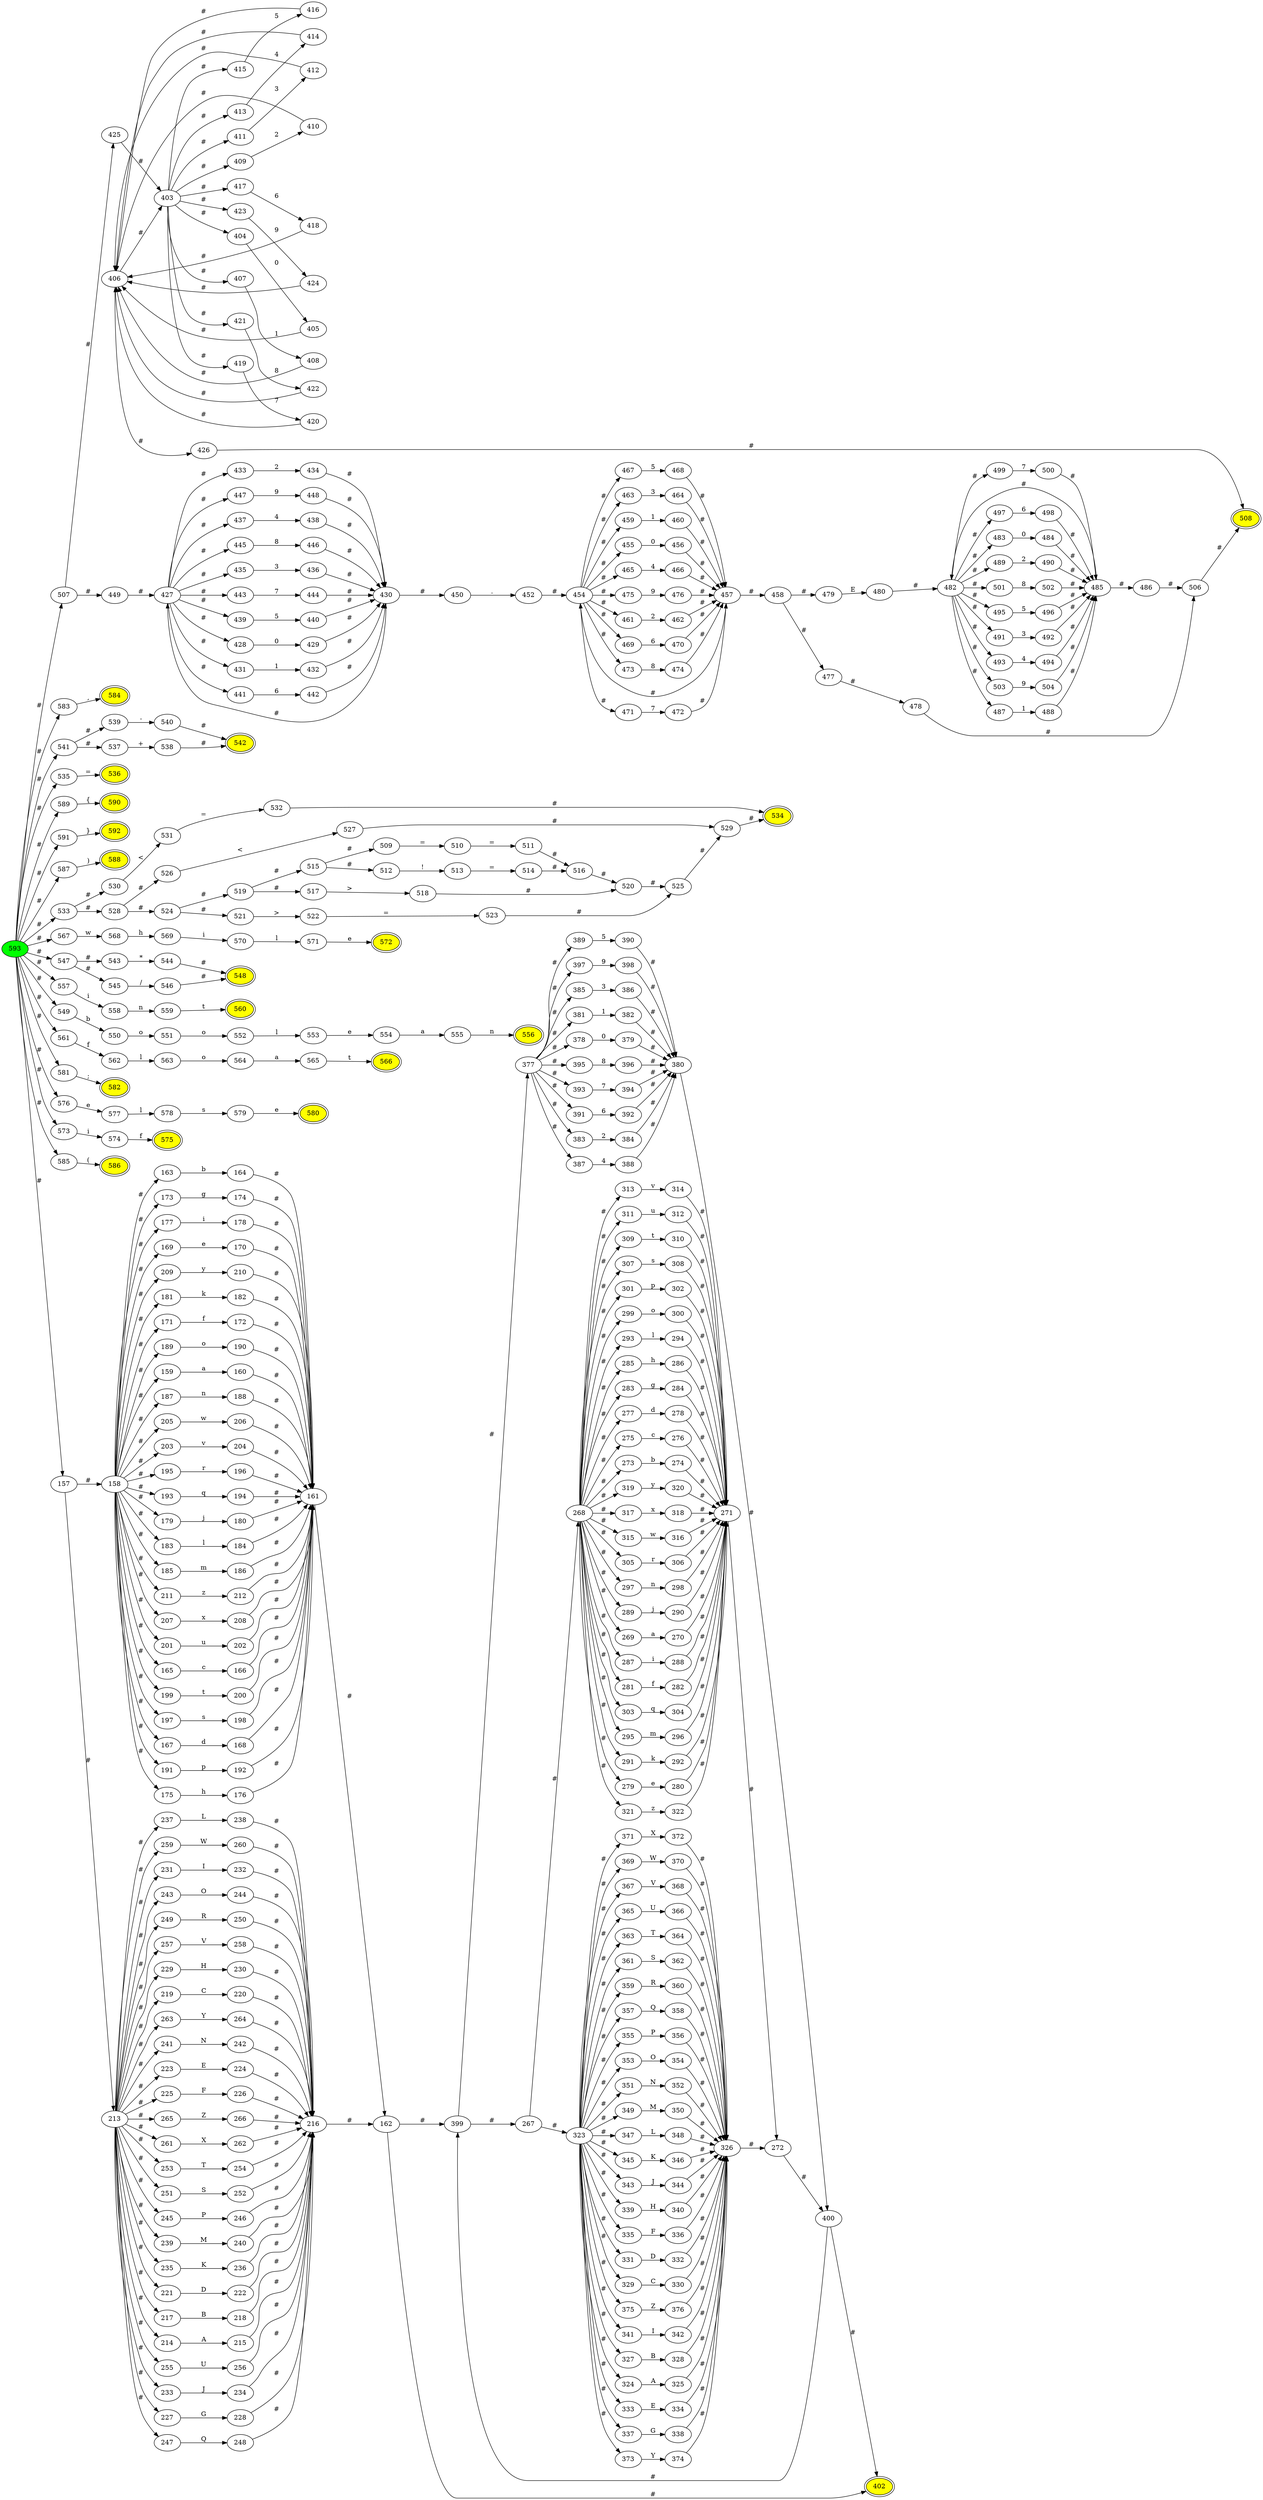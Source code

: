 digraph {
	rankdir=LR;
	486 -> 506 [label="#"];
	500 -> 485 [label="#"];
	498 -> 485 [label="#"];
	484 -> 485 [label="#"];
	499 -> 500 [label="7"];
	489 -> 490 [label="2"];
	483 -> 484 [label="0"];
	479 -> 480 [label="E"];
	272 -> 400 [label="#"];
	326 -> 272 [label="#"];
	474 -> 457 [label="#"];
	472 -> 457 [label="#"];
	468 -> 457 [label="#"];
	464 -> 457 [label="#"];
	460 -> 457 [label="#"];
	456 -> 457 [label="#"];
	374 -> 326 [label="#"];
	372 -> 326 [label="#"];
	457 -> 454 [label="#"];
	457 -> 458 [label="#"];
	370 -> 326 [label="#"];
	368 -> 326 [label="#"];
	366 -> 326 [label="#"];
	364 -> 326 [label="#"];
	362 -> 326 [label="#"];
	360 -> 326 [label="#"];
	358 -> 326 [label="#"];
	356 -> 326 [label="#"];
	354 -> 326 [label="#"];
	466 -> 457 [label="#"];
	352 -> 326 [label="#"];
	482 -> 483 [label="#"];
	482 -> 487 [label="#"];
	482 -> 489 [label="#"];
	482 -> 491 [label="#"];
	482 -> 493 [label="#"];
	482 -> 495 [label="#"];
	482 -> 497 [label="#"];
	482 -> 499 [label="#"];
	482 -> 501 [label="#"];
	482 -> 503 [label="#"];
	350 -> 326 [label="#"];
	348 -> 326 [label="#"];
	478 -> 506 [label="#"];
	346 -> 326 [label="#"];
	344 -> 326 [label="#"];
	502 -> 485 [label="#"];
	340 -> 326 [label="#"];
	336 -> 326 [label="#"];
	496 -> 485 [label="#"];
	332 -> 326 [label="#"];
	495 -> 496 [label="5"];
	330 -> 326 [label="#"];
	322 -> 271 [label="#"];
	506 -> 508 [label="#"];
	314 -> 271 [label="#"];
	312 -> 271 [label="#"];
	310 -> 271 [label="#"];
	492 -> 485 [label="#"];
	308 -> 271 [label="#"];
	302 -> 271 [label="#"];
	300 -> 271 [label="#"];
	400 -> 399 [label="#"];
	400 -> 402 [label="#"];
	294 -> 271 [label="#"];
	286 -> 271 [label="#"];
	284 -> 271 [label="#"];
	278 -> 271 [label="#"];
	276 -> 271 [label="#"];
	274 -> 271 [label="#"];
	376 -> 326 [label="#"];
	475 -> 476 [label="9"];
	471 -> 472 [label="7"];
	467 -> 468 [label="5"];
	465 -> 466 [label="4"];
	461 -> 462 [label="2"];
	459 -> 460 [label="1"];
	455 -> 456 [label="0"];
	398 -> 380 [label="#"];
	271 -> 272 [label="#"];
	386 -> 380 [label="#"];
	382 -> 380 [label="#"];
	379 -> 380 [label="#"];
	458 -> 477 [label="#"];
	458 -> 479 [label="#"];
	375 -> 376 [label="Z"];
	470 -> 457 [label="#"];
	373 -> 374 [label="Y"];
	371 -> 372 [label="X"];
	462 -> 457 [label="#"];
	369 -> 370 [label="W"];
	367 -> 368 [label="V"];
	365 -> 366 [label="U"];
	480 -> 482 [label="#"];
	363 -> 364 [label="T"];
	361 -> 362 [label="S"];
	359 -> 360 [label="R"];
	357 -> 358 [label="Q"];
	355 -> 356 [label="P"];
	353 -> 354 [label="O"];
	351 -> 352 [label="N"];
	349 -> 350 [label="M"];
	476 -> 457 [label="#"];
	347 -> 348 [label="L"];
	345 -> 346 [label="K"];
	341 -> 342 [label="I"];
	490 -> 485 [label="#"];
	339 -> 340 [label="H"];
	331 -> 332 [label="D"];
	327 -> 328 [label="B"];
	324 -> 325 [label="A"];
	463 -> 464 [label="3"];
	321 -> 322 [label="z"];
	319 -> 320 [label="y"];
	317 -> 318 [label="x"];
	477 -> 478 [label="#"];
	315 -> 316 [label="w"];
	493 -> 494 [label="4"];
	311 -> 312 [label="u"];
	473 -> 474 [label="8"];
	309 -> 310 [label="t"];
	469 -> 470 [label="6"];
	307 -> 308 [label="s"];
	305 -> 306 [label="r"];
	380 -> 400 [label="#"];
	297 -> 298 [label="n"];
	293 -> 294 [label="l"];
	289 -> 290 [label="j"];
	283 -> 284 [label="g"];
	277 -> 278 [label="d"];
	275 -> 276 [label="c"];
	396 -> 380 [label="#"];
	273 -> 274 [label="b"];
	269 -> 270 [label="a"];
	516 -> 520 [label="#"];
	454 -> 455 [label="#"];
	454 -> 459 [label="#"];
	454 -> 461 [label="#"];
	454 -> 463 [label="#"];
	454 -> 465 [label="#"];
	454 -> 467 [label="#"];
	454 -> 469 [label="#"];
	454 -> 471 [label="#"];
	454 -> 473 [label="#"];
	454 -> 475 [label="#"];
	287 -> 288 [label="i"];
	395 -> 396 [label="8"];
	393 -> 394 [label="7"];
	391 -> 392 [label="6"];
	196 -> 161 [label="#"];
	194 -> 161 [label="#"];
	524 -> 519 [label="#"];
	524 -> 521 [label="#"];
	405 -> 406 [label="#"];
	442 -> 430 [label="#"];
	180 -> 161 [label="#"];
	574 -> 575 [label="f"];
	543 -> 544 [label="*"];
	578 -> 579 [label="s"];
	433 -> 434 [label="2"];
	559 -> 560 [label="t"];
	546 -> 548 [label="#"];
	544 -> 548 [label="#"];
	299 -> 300 [label="o"];
	447 -> 448 [label="9"];
	540 -> 542 [label="#"];
	183 -> 184 [label="l"];
	538 -> 542 [label="#"];
	526 -> 527 [label="<"];
	438 -> 430 [label="#"];
	329 -> 330 [label="C"];
	265 -> 266 [label="Z"];
	261 -> 262 [label="X"];
	186 -> 161 [label="#"];
	550 -> 551 [label="o"];
	253 -> 254 [label="T"];
	583 -> 584 [label=","];
	251 -> 252 [label="S"];
	282 -> 271 [label="#"];
	211 -> 212 [label="z"];
	494 -> 485 [label="#"];
	245 -> 246 [label="P"];
	343 -> 344 [label="J"];
	239 -> 240 [label="M"];
	235 -> 236 [label="K"];
	424 -> 406 [label="#"];
	303 -> 304 [label="q"];
	221 -> 222 [label="D"];
	296 -> 271 [label="#"];
	217 -> 218 [label="B"];
	252 -> 216 [label="#"];
	384 -> 380 [label="#"];
	301 -> 302 [label="p"];
	214 -> 215 [label="A"];
	262 -> 216 [label="#"];
	427 -> 428 [label="#"];
	427 -> 431 [label="#"];
	427 -> 433 [label="#"];
	427 -> 435 [label="#"];
	427 -> 437 [label="#"];
	427 -> 439 [label="#"];
	427 -> 441 [label="#"];
	427 -> 443 [label="#"];
	427 -> 445 [label="#"];
	427 -> 447 [label="#"];
	207 -> 208 [label="x"];
	579 -> 580 [label="e"];
	255 -> 256 [label="U"];
	541 -> 537 [label="#"];
	541 -> 539 [label="#"];
	514 -> 516 [label="#"];
	233 -> 234 [label="J"];
	228 -> 216 [label="#"];
	201 -> 202 [label="u"];
	166 -> 161 [label="#"];
	449 -> 427 [label="#"];
	392 -> 380 [label="#"];
	291 -> 292 [label="k"];
	199 -> 200 [label="t"];
	334 -> 326 [label="#"];
	247 -> 248 [label="Q"];
	165 -> 166 [label="c"];
	197 -> 198 [label="s"];
	267 -> 268 [label="#"];
	267 -> 323 [label="#"];
	530 -> 531 [label="<"];
	168 -> 161 [label="#"];
	423 -> 424 [label="9"];
	551 -> 552 [label="o"];
	270 -> 271 [label="#"];
	408 -> 406 [label="#"];
	237 -> 238 [label="L"];
	158 -> 159 [label="#"];
	158 -> 163 [label="#"];
	158 -> 165 [label="#"];
	158 -> 167 [label="#"];
	158 -> 169 [label="#"];
	158 -> 171 [label="#"];
	158 -> 173 [label="#"];
	158 -> 175 [label="#"];
	158 -> 177 [label="#"];
	158 -> 179 [label="#"];
	158 -> 181 [label="#"];
	158 -> 183 [label="#"];
	158 -> 185 [label="#"];
	158 -> 187 [label="#"];
	158 -> 189 [label="#"];
	158 -> 191 [label="#"];
	158 -> 193 [label="#"];
	158 -> 195 [label="#"];
	158 -> 197 [label="#"];
	158 -> 199 [label="#"];
	158 -> 201 [label="#"];
	158 -> 203 [label="#"];
	158 -> 205 [label="#"];
	158 -> 207 [label="#"];
	158 -> 209 [label="#"];
	158 -> 211 [label="#"];
	535 -> 536 [label="="];
	425 -> 403 [label="#"];
	192 -> 161 [label="#"];
	568 -> 569 [label="h"];
	337 -> 338 [label="G"];
	259 -> 260 [label="W"];
	388 -> 380 [label="#"];
	213 -> 214 [label="#"];
	213 -> 217 [label="#"];
	213 -> 219 [label="#"];
	213 -> 221 [label="#"];
	213 -> 223 [label="#"];
	213 -> 225 [label="#"];
	213 -> 227 [label="#"];
	213 -> 229 [label="#"];
	213 -> 231 [label="#"];
	213 -> 233 [label="#"];
	213 -> 235 [label="#"];
	213 -> 237 [label="#"];
	213 -> 239 [label="#"];
	213 -> 241 [label="#"];
	213 -> 243 [label="#"];
	213 -> 245 [label="#"];
	213 -> 247 [label="#"];
	213 -> 249 [label="#"];
	213 -> 251 [label="#"];
	213 -> 253 [label="#"];
	213 -> 255 [label="#"];
	213 -> 257 [label="#"];
	213 -> 259 [label="#"];
	213 -> 261 [label="#"];
	213 -> 263 [label="#"];
	213 -> 265 [label="#"];
	175 -> 176 [label="h"];
	445 -> 446 [label="8"];
	589 -> 590 [label="{"];
	231 -> 232 [label="I"];
	163 -> 164 [label="b"];
	436 -> 430 [label="#"];
	174 -> 161 [label="#"];
	591 -> 592 [label="}"];
	281 -> 282 [label="f"];
	227 -> 228 [label="G"];
	403 -> 404 [label="#"];
	403 -> 407 [label="#"];
	403 -> 409 [label="#"];
	403 -> 411 [label="#"];
	403 -> 413 [label="#"];
	403 -> 415 [label="#"];
	403 -> 417 [label="#"];
	403 -> 419 [label="#"];
	403 -> 421 [label="#"];
	403 -> 423 [label="#"];
	539 -> 540 [label="-"];
	587 -> 588 [label=")"];
	179 -> 180 [label="j"];
	443 -> 444 [label="7"];
	177 -> 178 [label="i"];
	430 -> 427 [label="#"];
	430 -> 450 [label="#"];
	537 -> 538 [label="+"];
	569 -> 570 [label="i"];
	170 -> 161 [label="#"];
	288 -> 271 [label="#"];
	528 -> 524 [label="#"];
	528 -> 526 [label="#"];
	563 -> 564 [label="o"];
	389 -> 390 [label="5"];
	195 -> 196 [label="r"];
	209 -> 210 [label="y"];
	517 -> 518 [label=">"];
	338 -> 326 [label="#"];
	243 -> 244 [label="O"];
	181 -> 182 [label="k"];
	406 -> 403 [label="#"];
	406 -> 426 [label="#"];
	182 -> 161 [label="#"];
	418 -> 406 [label="#"];
	504 -> 485 [label="#"];
	249 -> 250 [label="R"];
	171 -> 172 [label="f"];
	570 -> 571 [label="l"];
	533 -> 528 [label="#"];
	533 -> 530 [label="#"];
	285 -> 286 [label="h"];
	383 -> 384 [label="2"];
	567 -> 568 [label="w"];
	169 -> 170 [label="e"];
	185 -> 186 [label="m"];
	444 -> 430 [label="#"];
	547 -> 543 [label="#"];
	547 -> 545 [label="#"];
	290 -> 271 [label="#"];
	421 -> 422 [label="8"];
	557 -> 558 [label="i"];
	437 -> 438 [label="4"];
	485 -> 482 [label="#"];
	485 -> 486 [label="#"];
	257 -> 258 [label="V"];
	549 -> 550 [label="b"];
	561 -> 562 [label="f"];
	581 -> 582 [label=";"];
	576 -> 577 [label="e"];
	230 -> 216 [label="#"];
	545 -> 546 [label="/"];
	184 -> 161 [label="#"];
	573 -> 574 [label="i"];
	189 -> 190 [label="o"];
	298 -> 271 [label="#"];
	219 -> 220 [label="C"];
	260 -> 216 [label="#"];
	562 -> 563 [label="l"];
	160 -> 161 [label="#"];
	577 -> 578 [label="l"];
	488 -> 485 [label="#"];
	316 -> 271 [label="#"];
	263 -> 264 [label="Y"];
	229 -> 230 [label="H"];
	173 -> 174 [label="g"];
	441 -> 442 [label="6"];
	510 -> 511 [label="="];
	241 -> 242 [label="N"];
	212 -> 161 [label="#"];
	187 -> 188 [label="n"];
	434 -> 430 [label="#"];
	531 -> 532 [label="="];
	585 -> 586 [label="("];
	191 -> 192 [label="p"];
	558 -> 559 [label="n"];
	387 -> 388 [label="4"];
	193 -> 194 [label="q"];
	223 -> 224 [label="E"];
	404 -> 405 [label="0"];
	279 -> 280 [label="e"];
	198 -> 161 [label="#"];
	515 -> 509 [label="#"];
	515 -> 512 [label="#"];
	202 -> 161 [label="#"];
	491 -> 492 [label="3"];
	246 -> 216 [label="#"];
	240 -> 216 [label="#"];
	519 -> 515 [label="#"];
	519 -> 517 [label="#"];
	280 -> 271 [label="#"];
	206 -> 161 [label="#"];
	390 -> 380 [label="#"];
	208 -> 161 [label="#"];
	304 -> 271 [label="#"];
	397 -> 398 [label="9"];
	210 -> 161 [label="#"];
	394 -> 380 [label="#"];
	295 -> 296 [label="m"];
	220 -> 216 [label="#"];
	222 -> 216 [label="#"];
	224 -> 216 [label="#"];
	226 -> 216 [label="#"];
	521 -> 522 [label=">"];
	232 -> 216 [label="#"];
	518 -> 520 [label="#"];
	234 -> 216 [label="#"];
	440 -> 430 [label="#"];
	522 -> 523 [label="="];
	497 -> 498 [label="6"];
	236 -> 216 [label="#"];
	320 -> 271 [label="#"];
	507 -> 425 [label="#"];
	507 -> 449 [label="#"];
	242 -> 216 [label="#"];
	487 -> 488 [label="1"];
	244 -> 216 [label="#"];
	216 -> 162 [label="#"];
	342 -> 326 [label="#"];
	248 -> 216 [label="#"];
	250 -> 216 [label="#"];
	256 -> 216 [label="#"];
	258 -> 216 [label="#"];
	501 -> 502 [label="8"];
	333 -> 334 [label="E"];
	264 -> 216 [label="#"];
	318 -> 271 [label="#"];
	266 -> 216 [label="#"];
	215 -> 216 [label="#"];
	268 -> 269 [label="#"];
	268 -> 273 [label="#"];
	268 -> 275 [label="#"];
	268 -> 277 [label="#"];
	268 -> 279 [label="#"];
	268 -> 281 [label="#"];
	268 -> 283 [label="#"];
	268 -> 285 [label="#"];
	268 -> 287 [label="#"];
	268 -> 289 [label="#"];
	268 -> 291 [label="#"];
	268 -> 293 [label="#"];
	268 -> 295 [label="#"];
	268 -> 297 [label="#"];
	268 -> 299 [label="#"];
	268 -> 301 [label="#"];
	268 -> 303 [label="#"];
	268 -> 305 [label="#"];
	268 -> 307 [label="#"];
	268 -> 309 [label="#"];
	268 -> 311 [label="#"];
	268 -> 313 [label="#"];
	268 -> 315 [label="#"];
	268 -> 317 [label="#"];
	268 -> 319 [label="#"];
	268 -> 321 [label="#"];
	407 -> 408 [label="1"];
	172 -> 161 [label="#"];
	200 -> 161 [label="#"];
	409 -> 410 [label="2"];
	176 -> 161 [label="#"];
	203 -> 204 [label="v"];
	413 -> 414 [label="4"];
	225 -> 226 [label="F"];
	188 -> 161 [label="#"];
	415 -> 416 [label="5"];
	417 -> 418 [label="6"];
	205 -> 206 [label="w"];
	411 -> 412 [label="3"];
	162 -> 399 [label="#"];
	162 -> 402 [label="#"];
	419 -> 420 [label="7"];
	428 -> 429 [label="0"];
	431 -> 432 [label="1"];
	571 -> 572 [label="e"];
	435 -> 436 [label="3"];
	439 -> 440 [label="5"];
	527 -> 529 [label="#"];
	532 -> 534 [label="#"];
	552 -> 553 [label="l"];
	377 -> 378 [label="#"];
	377 -> 381 [label="#"];
	377 -> 383 [label="#"];
	377 -> 385 [label="#"];
	377 -> 387 [label="#"];
	377 -> 389 [label="#"];
	377 -> 391 [label="#"];
	377 -> 393 [label="#"];
	377 -> 395 [label="#"];
	377 -> 397 [label="#"];
	157 -> 158 [label="#"];
	157 -> 213 [label="#"];
	564 -> 565 [label="a"];
	593 -> 157 [label="#"];
	593 -> 507 [label="#"];
	593 -> 533 [label="#"];
	593 -> 535 [label="#"];
	593 -> 541 [label="#"];
	593 -> 547 [label="#"];
	593 -> 549 [label="#"];
	593 -> 557 [label="#"];
	593 -> 561 [label="#"];
	593 -> 567 [label="#"];
	593 -> 573 [label="#"];
	593 -> 576 [label="#"];
	593 -> 581 [label="#"];
	593 -> 583 [label="#"];
	593 -> 585 [label="#"];
	593 -> 587 [label="#"];
	593 -> 589 [label="#"];
	593 -> 591 [label="#"];
	161 -> 162 [label="#"];
	164 -> 161 [label="#"];
	410 -> 406 [label="#"];
	167 -> 168 [label="d"];
	412 -> 406 [label="#"];
	178 -> 161 [label="#"];
	204 -> 161 [label="#"];
	414 -> 406 [label="#"];
	416 -> 406 [label="#"];
	420 -> 406 [label="#"];
	422 -> 406 [label="#"];
	429 -> 430 [label="#"];
	432 -> 430 [label="#"];
	446 -> 430 [label="#"];
	448 -> 430 [label="#"];
	529 -> 534 [label="#"];
	553 -> 554 [label="e"];
	565 -> 566 [label="t"];
	159 -> 160 [label="a"];
	335 -> 336 [label="F"];
	509 -> 510 [label="="];
	328 -> 326 [label="#"];
	512 -> 513 [label="!"];
	523 -> 525 [label="#"];
	399 -> 267 [label="#"];
	399 -> 377 [label="#"];
	554 -> 555 [label="a"];
	426 -> 508 [label="#"];
	306 -> 271 [label="#"];
	450 -> 452 [label="."];
	313 -> 314 [label="v"];
	513 -> 514 [label="="];
	238 -> 216 [label="#"];
	520 -> 525 [label="#"];
	525 -> 529 [label="#"];
	555 -> 556 [label="n"];
	452 -> 454 [label="#"];
	325 -> 326 [label="#"];
	511 -> 516 [label="#"];
	381 -> 382 [label="1"];
	503 -> 504 [label="9"];
	254 -> 216 [label="#"];
	323 -> 324 [label="#"];
	323 -> 327 [label="#"];
	323 -> 329 [label="#"];
	323 -> 331 [label="#"];
	323 -> 333 [label="#"];
	323 -> 335 [label="#"];
	323 -> 337 [label="#"];
	323 -> 339 [label="#"];
	323 -> 341 [label="#"];
	323 -> 343 [label="#"];
	323 -> 345 [label="#"];
	323 -> 347 [label="#"];
	323 -> 349 [label="#"];
	323 -> 351 [label="#"];
	323 -> 353 [label="#"];
	323 -> 355 [label="#"];
	323 -> 357 [label="#"];
	323 -> 359 [label="#"];
	323 -> 361 [label="#"];
	323 -> 363 [label="#"];
	323 -> 365 [label="#"];
	323 -> 367 [label="#"];
	323 -> 369 [label="#"];
	323 -> 371 [label="#"];
	323 -> 373 [label="#"];
	323 -> 375 [label="#"];
	190 -> 161 [label="#"];
	218 -> 216 [label="#"];
	378 -> 379 [label="0"];
	292 -> 271 [label="#"];
	385 -> 386 [label="3"];
	592[peripheries=2 style=filled fillcolor=yellow color=black]; 590[peripheries=2 style=filled fillcolor=yellow color=black]; 588[peripheries=2 style=filled fillcolor=yellow color=black]; 586[peripheries=2 style=filled fillcolor=yellow color=black]; 402[peripheries=2 style=filled fillcolor=yellow color=black]; 508[peripheries=2 style=filled fillcolor=yellow color=black]; 534[peripheries=2 style=filled fillcolor=yellow color=black]; 584[peripheries=2 style=filled fillcolor=yellow color=black]; 536[peripheries=2 style=filled fillcolor=yellow color=black]; 542[peripheries=2 style=filled fillcolor=yellow color=black]; 572[peripheries=2 style=filled fillcolor=yellow color=black]; 566[peripheries=2 style=filled fillcolor=yellow color=black]; 548[peripheries=2 style=filled fillcolor=yellow color=black]; 580[peripheries=2 style=filled fillcolor=yellow color=black]; 556[peripheries=2 style=filled fillcolor=yellow color=black]; 560[peripheries=2 style=filled fillcolor=yellow color=black]; 575[peripheries=2 style=filled fillcolor=yellow color=black]; 582[peripheries=2 style=filled fillcolor=yellow color=black]; 593 [arrowhead=normal style=filled fillcolor=green color=black];
}
